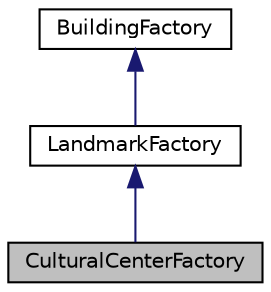 digraph "CulturalCenterFactory"
{
 // LATEX_PDF_SIZE
  edge [fontname="Helvetica",fontsize="10",labelfontname="Helvetica",labelfontsize="10"];
  node [fontname="Helvetica",fontsize="10",shape=record];
  Node1 [label="CulturalCenterFactory",height=0.2,width=0.4,color="black", fillcolor="grey75", style="filled", fontcolor="black",tooltip="Factory class for creating instances of CulturalCenter buildings."];
  Node2 -> Node1 [dir="back",color="midnightblue",fontsize="10",style="solid",fontname="Helvetica"];
  Node2 [label="LandmarkFactory",height=0.2,width=0.4,color="black", fillcolor="white", style="filled",URL="$classLandmarkFactory.html",tooltip="A factory class for creating landmark buildings."];
  Node3 -> Node2 [dir="back",color="midnightblue",fontsize="10",style="solid",fontname="Helvetica"];
  Node3 [label="BuildingFactory",height=0.2,width=0.4,color="black", fillcolor="white", style="filled",URL="$classBuildingFactory.html",tooltip="An abstract factory class for creating Building objects."];
}
